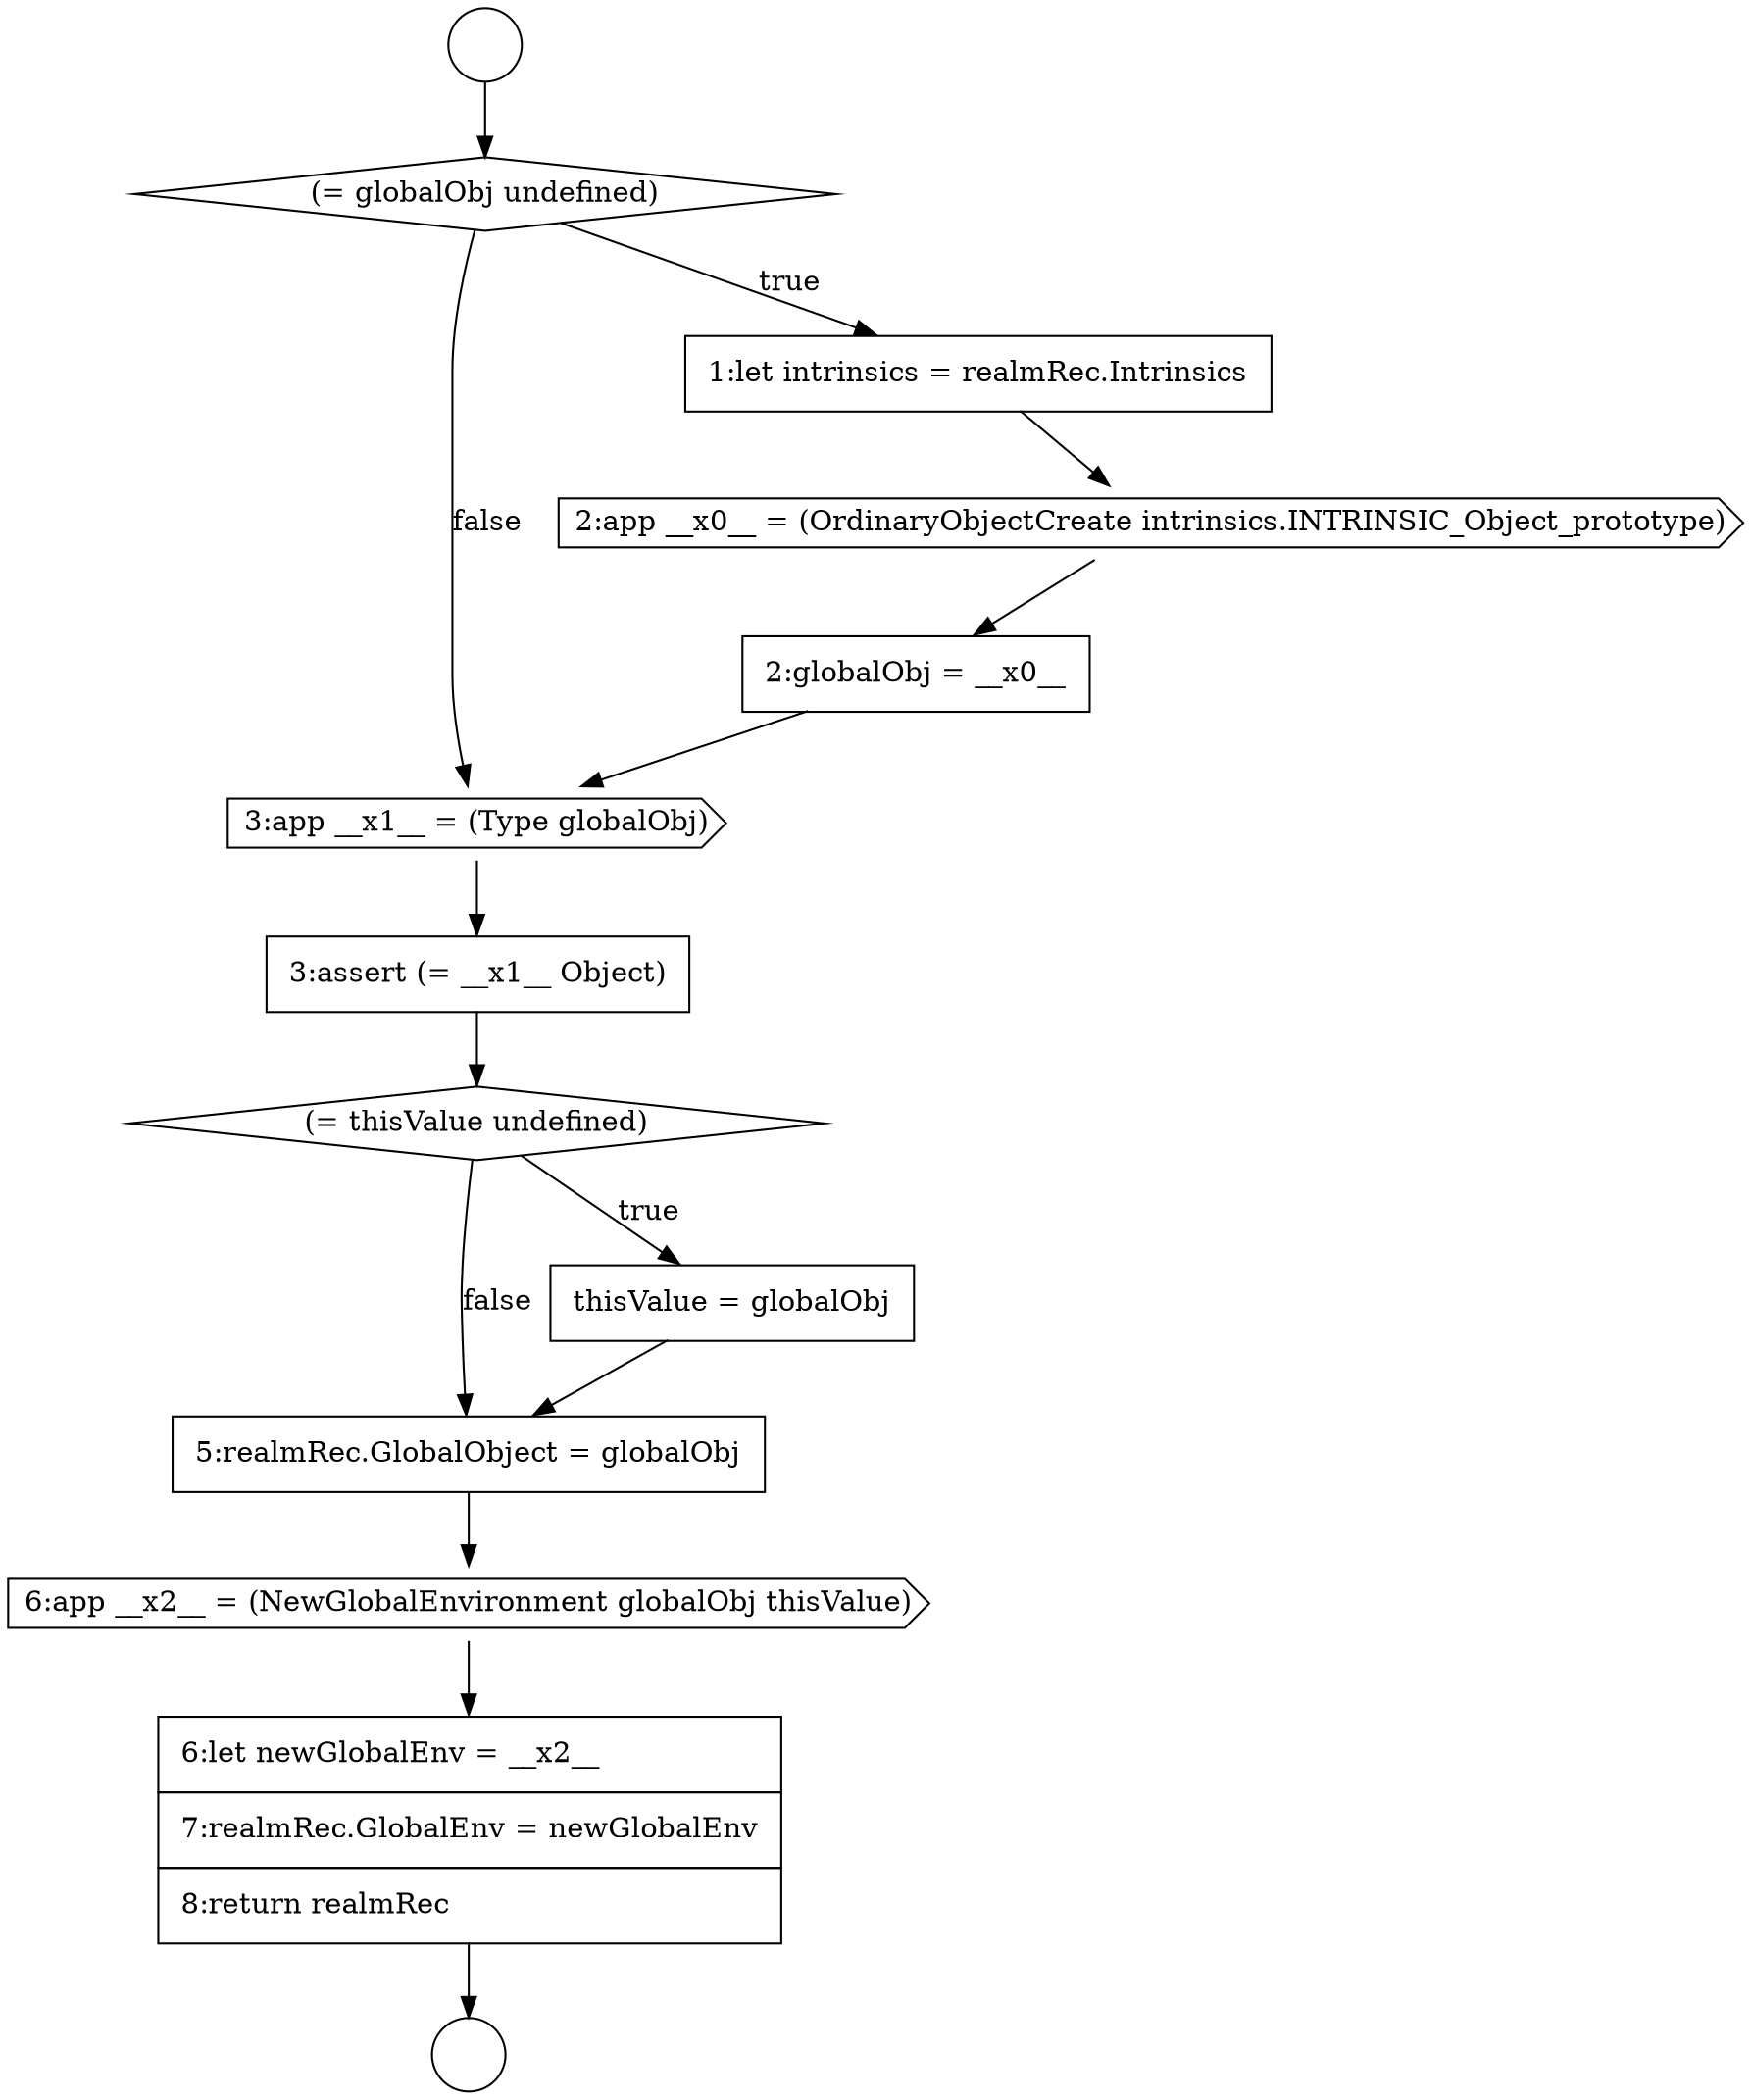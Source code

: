 digraph {
  node1871 [shape=cds, label=<<font color="black">3:app __x1__ = (Type globalObj)</font>> color="black" fillcolor="white" style=filled]
  node1875 [shape=none, margin=0, label=<<font color="black">
    <table border="0" cellborder="1" cellspacing="0" cellpadding="10">
      <tr><td align="left">5:realmRec.GlobalObject = globalObj</td></tr>
    </table>
  </font>> color="black" fillcolor="white" style=filled]
  node1868 [shape=none, margin=0, label=<<font color="black">
    <table border="0" cellborder="1" cellspacing="0" cellpadding="10">
      <tr><td align="left">1:let intrinsics = realmRec.Intrinsics</td></tr>
    </table>
  </font>> color="black" fillcolor="white" style=filled]
  node1874 [shape=none, margin=0, label=<<font color="black">
    <table border="0" cellborder="1" cellspacing="0" cellpadding="10">
      <tr><td align="left">thisValue = globalObj</td></tr>
    </table>
  </font>> color="black" fillcolor="white" style=filled]
  node1865 [shape=circle label=" " color="black" fillcolor="white" style=filled]
  node1877 [shape=none, margin=0, label=<<font color="black">
    <table border="0" cellborder="1" cellspacing="0" cellpadding="10">
      <tr><td align="left">6:let newGlobalEnv = __x2__</td></tr>
      <tr><td align="left">7:realmRec.GlobalEnv = newGlobalEnv</td></tr>
      <tr><td align="left">8:return realmRec</td></tr>
    </table>
  </font>> color="black" fillcolor="white" style=filled]
  node1873 [shape=diamond, label=<<font color="black">(= thisValue undefined)</font>> color="black" fillcolor="white" style=filled]
  node1869 [shape=cds, label=<<font color="black">2:app __x0__ = (OrdinaryObjectCreate intrinsics.INTRINSIC_Object_prototype)</font>> color="black" fillcolor="white" style=filled]
  node1866 [shape=circle label=" " color="black" fillcolor="white" style=filled]
  node1876 [shape=cds, label=<<font color="black">6:app __x2__ = (NewGlobalEnvironment globalObj thisValue)</font>> color="black" fillcolor="white" style=filled]
  node1870 [shape=none, margin=0, label=<<font color="black">
    <table border="0" cellborder="1" cellspacing="0" cellpadding="10">
      <tr><td align="left">2:globalObj = __x0__</td></tr>
    </table>
  </font>> color="black" fillcolor="white" style=filled]
  node1867 [shape=diamond, label=<<font color="black">(= globalObj undefined)</font>> color="black" fillcolor="white" style=filled]
  node1872 [shape=none, margin=0, label=<<font color="black">
    <table border="0" cellborder="1" cellspacing="0" cellpadding="10">
      <tr><td align="left">3:assert (= __x1__ Object)</td></tr>
    </table>
  </font>> color="black" fillcolor="white" style=filled]
  node1870 -> node1871 [ color="black"]
  node1876 -> node1877 [ color="black"]
  node1869 -> node1870 [ color="black"]
  node1871 -> node1872 [ color="black"]
  node1868 -> node1869 [ color="black"]
  node1877 -> node1866 [ color="black"]
  node1874 -> node1875 [ color="black"]
  node1872 -> node1873 [ color="black"]
  node1867 -> node1868 [label=<<font color="black">true</font>> color="black"]
  node1867 -> node1871 [label=<<font color="black">false</font>> color="black"]
  node1873 -> node1874 [label=<<font color="black">true</font>> color="black"]
  node1873 -> node1875 [label=<<font color="black">false</font>> color="black"]
  node1875 -> node1876 [ color="black"]
  node1865 -> node1867 [ color="black"]
}
